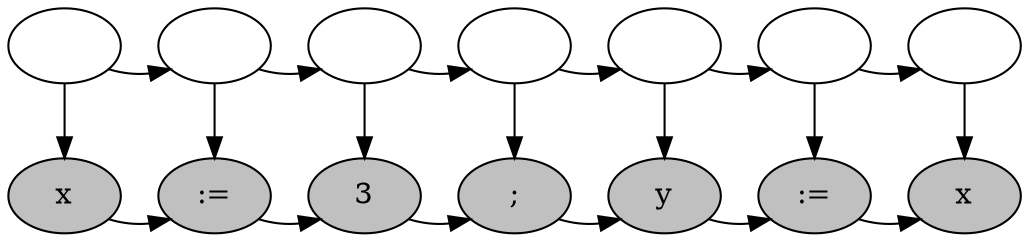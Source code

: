 digraph foo {
    node [label="x", style="filled", fillcolor="grey"] left_x;
    node [label=":="] left_assign;
    node [label="3"] left_3;
    node [label=";"] semicolon;
    node [label="y"] right_y;
    node [label=":="] right_assign;
    node [label="x"] right_x;

    node [label="", fillcolor="white"] left_assign_hidden left_x_hidden left_3_hidden semicolon_hidden right_y_hidden right_assign_hidden right_x_hidden;

    left_x -> left_assign;
    left_assign -> left_3;
    left_3 -> semicolon;
    semicolon -> right_y;
    right_y -> right_assign;
    right_assign -> right_x;

    left_x_hidden -> left_assign_hidden;
    left_assign_hidden -> left_3_hidden;
    left_3_hidden -> semicolon_hidden;
    semicolon_hidden -> right_y_hidden;
    right_y_hidden -> right_assign_hidden;
    right_assign_hidden -> right_x_hidden;

    left_x_hidden -> left_x;
    left_assign_hidden -> left_assign;
    left_3_hidden -> left_3;
    semicolon_hidden -> semicolon;
    right_y_hidden -> right_y;
    right_assign_hidden -> right_assign;
    right_x_hidden -> right_x;

    {rank = same; left_x_hidden -> left_assign_hidden -> left_3_hidden -> semicolon_hidden -> right_y_hidden -> right_assign_hidden -> right_x_hidden [style="invis"]}
    {rank = same; left_x -> left_assign -> left_3 -> semicolon -> right_y -> right_assign -> right_x [style="invis"]}
}